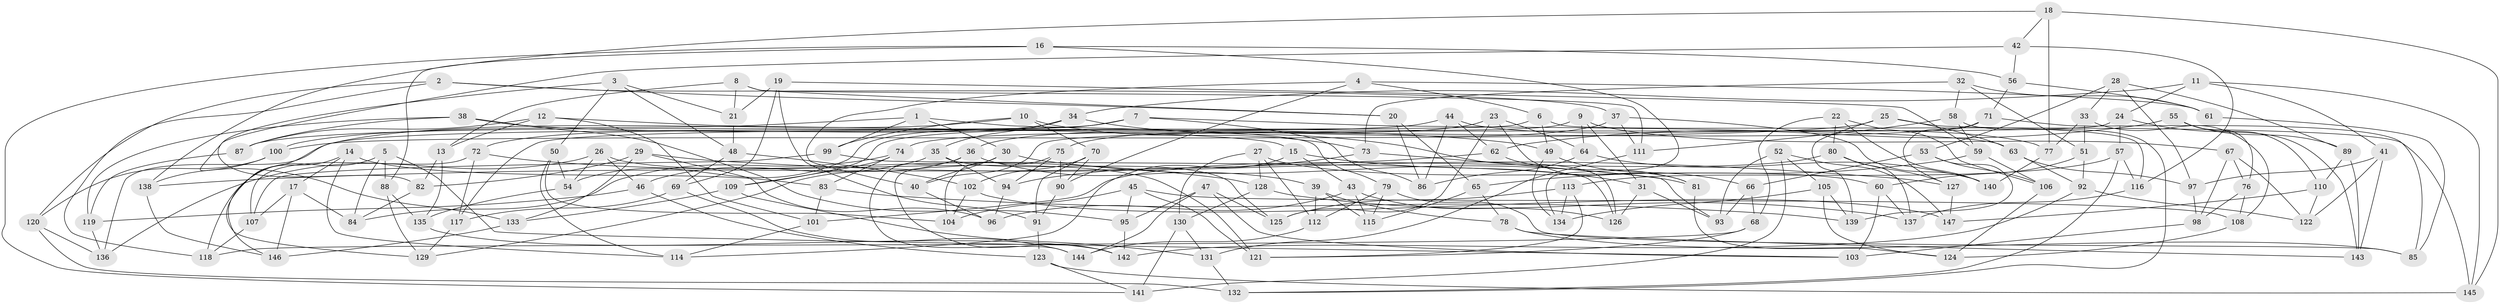 // coarse degree distribution, {6: 0.5333333333333333, 5: 0.1, 4: 0.3333333333333333, 3: 0.03333333333333333}
// Generated by graph-tools (version 1.1) at 2025/24/03/03/25 07:24:25]
// undirected, 147 vertices, 294 edges
graph export_dot {
graph [start="1"]
  node [color=gray90,style=filled];
  1;
  2;
  3;
  4;
  5;
  6;
  7;
  8;
  9;
  10;
  11;
  12;
  13;
  14;
  15;
  16;
  17;
  18;
  19;
  20;
  21;
  22;
  23;
  24;
  25;
  26;
  27;
  28;
  29;
  30;
  31;
  32;
  33;
  34;
  35;
  36;
  37;
  38;
  39;
  40;
  41;
  42;
  43;
  44;
  45;
  46;
  47;
  48;
  49;
  50;
  51;
  52;
  53;
  54;
  55;
  56;
  57;
  58;
  59;
  60;
  61;
  62;
  63;
  64;
  65;
  66;
  67;
  68;
  69;
  70;
  71;
  72;
  73;
  74;
  75;
  76;
  77;
  78;
  79;
  80;
  81;
  82;
  83;
  84;
  85;
  86;
  87;
  88;
  89;
  90;
  91;
  92;
  93;
  94;
  95;
  96;
  97;
  98;
  99;
  100;
  101;
  102;
  103;
  104;
  105;
  106;
  107;
  108;
  109;
  110;
  111;
  112;
  113;
  114;
  115;
  116;
  117;
  118;
  119;
  120;
  121;
  122;
  123;
  124;
  125;
  126;
  127;
  128;
  129;
  130;
  131;
  132;
  133;
  134;
  135;
  136;
  137;
  138;
  139;
  140;
  141;
  142;
  143;
  144;
  145;
  146;
  147;
  1 -- 99;
  1 -- 30;
  1 -- 100;
  1 -- 79;
  2 -- 20;
  2 -- 118;
  2 -- 37;
  2 -- 120;
  3 -- 48;
  3 -- 21;
  3 -- 133;
  3 -- 50;
  4 -- 90;
  4 -- 40;
  4 -- 61;
  4 -- 6;
  5 -- 84;
  5 -- 103;
  5 -- 88;
  5 -- 118;
  6 -- 117;
  6 -- 49;
  6 -- 145;
  7 -- 136;
  7 -- 63;
  7 -- 86;
  7 -- 54;
  8 -- 111;
  8 -- 21;
  8 -- 13;
  8 -- 20;
  9 -- 109;
  9 -- 67;
  9 -- 64;
  9 -- 31;
  10 -- 73;
  10 -- 70;
  10 -- 129;
  10 -- 99;
  11 -- 34;
  11 -- 145;
  11 -- 41;
  11 -- 24;
  12 -- 87;
  12 -- 13;
  12 -- 101;
  12 -- 15;
  13 -- 82;
  13 -- 135;
  14 -- 114;
  14 -- 17;
  14 -- 83;
  14 -- 146;
  15 -- 31;
  15 -- 43;
  15 -- 114;
  16 -- 141;
  16 -- 88;
  16 -- 134;
  16 -- 56;
  17 -- 146;
  17 -- 107;
  17 -- 84;
  18 -- 145;
  18 -- 138;
  18 -- 77;
  18 -- 42;
  19 -- 59;
  19 -- 91;
  19 -- 69;
  19 -- 21;
  20 -- 86;
  20 -- 65;
  21 -- 48;
  22 -- 68;
  22 -- 80;
  22 -- 106;
  22 -- 140;
  23 -- 64;
  23 -- 125;
  23 -- 81;
  23 -- 36;
  24 -- 57;
  24 -- 143;
  24 -- 40;
  25 -- 139;
  25 -- 116;
  25 -- 100;
  25 -- 63;
  26 -- 136;
  26 -- 54;
  26 -- 46;
  26 -- 121;
  27 -- 112;
  27 -- 60;
  27 -- 130;
  27 -- 128;
  28 -- 89;
  28 -- 97;
  28 -- 33;
  28 -- 53;
  29 -- 133;
  29 -- 127;
  29 -- 96;
  29 -- 82;
  30 -- 142;
  30 -- 40;
  30 -- 81;
  31 -- 93;
  31 -- 126;
  32 -- 58;
  32 -- 61;
  32 -- 73;
  32 -- 51;
  33 -- 108;
  33 -- 51;
  33 -- 77;
  34 -- 72;
  34 -- 35;
  34 -- 126;
  35 -- 125;
  35 -- 46;
  35 -- 94;
  36 -- 39;
  36 -- 144;
  36 -- 129;
  37 -- 111;
  37 -- 140;
  37 -- 75;
  38 -- 87;
  38 -- 49;
  38 -- 95;
  38 -- 119;
  39 -- 78;
  39 -- 112;
  39 -- 115;
  40 -- 96;
  41 -- 122;
  41 -- 97;
  41 -- 143;
  42 -- 56;
  42 -- 116;
  42 -- 82;
  43 -- 115;
  43 -- 96;
  43 -- 126;
  44 -- 77;
  44 -- 62;
  44 -- 87;
  44 -- 86;
  45 -- 104;
  45 -- 108;
  45 -- 121;
  45 -- 95;
  46 -- 119;
  46 -- 123;
  47 -- 103;
  47 -- 95;
  47 -- 125;
  47 -- 144;
  48 -- 69;
  48 -- 102;
  49 -- 66;
  49 -- 134;
  50 -- 104;
  50 -- 54;
  50 -- 114;
  51 -- 92;
  51 -- 60;
  52 -- 93;
  52 -- 105;
  52 -- 147;
  52 -- 141;
  53 -- 66;
  53 -- 139;
  53 -- 106;
  54 -- 135;
  55 -- 110;
  55 -- 76;
  55 -- 89;
  55 -- 62;
  56 -- 71;
  56 -- 61;
  57 -- 113;
  57 -- 116;
  57 -- 132;
  58 -- 132;
  58 -- 59;
  58 -- 111;
  59 -- 106;
  59 -- 65;
  60 -- 103;
  60 -- 137;
  61 -- 85;
  62 -- 138;
  62 -- 81;
  63 -- 92;
  63 -- 97;
  64 -- 140;
  64 -- 86;
  65 -- 115;
  65 -- 78;
  66 -- 68;
  66 -- 93;
  67 -- 98;
  67 -- 76;
  67 -- 122;
  68 -- 118;
  68 -- 121;
  69 -- 117;
  69 -- 144;
  70 -- 90;
  70 -- 102;
  70 -- 91;
  71 -- 74;
  71 -- 127;
  71 -- 85;
  72 -- 128;
  72 -- 117;
  72 -- 107;
  73 -- 93;
  73 -- 94;
  74 -- 109;
  74 -- 83;
  74 -- 84;
  75 -- 104;
  75 -- 90;
  75 -- 94;
  76 -- 98;
  76 -- 108;
  77 -- 140;
  78 -- 143;
  78 -- 85;
  79 -- 115;
  79 -- 85;
  79 -- 112;
  80 -- 101;
  80 -- 137;
  80 -- 127;
  81 -- 124;
  82 -- 84;
  83 -- 101;
  83 -- 139;
  87 -- 119;
  88 -- 129;
  88 -- 135;
  89 -- 143;
  89 -- 110;
  90 -- 91;
  91 -- 123;
  92 -- 122;
  92 -- 142;
  94 -- 96;
  95 -- 142;
  97 -- 98;
  98 -- 103;
  99 -- 107;
  99 -- 126;
  100 -- 138;
  100 -- 120;
  101 -- 114;
  102 -- 104;
  102 -- 147;
  105 -- 134;
  105 -- 124;
  105 -- 139;
  106 -- 124;
  107 -- 118;
  108 -- 124;
  109 -- 133;
  109 -- 131;
  110 -- 122;
  110 -- 147;
  111 -- 131;
  112 -- 144;
  113 -- 121;
  113 -- 125;
  113 -- 134;
  116 -- 137;
  117 -- 129;
  119 -- 136;
  120 -- 132;
  120 -- 136;
  123 -- 141;
  123 -- 145;
  127 -- 147;
  128 -- 137;
  128 -- 130;
  130 -- 131;
  130 -- 141;
  131 -- 132;
  133 -- 146;
  135 -- 142;
  138 -- 146;
}
